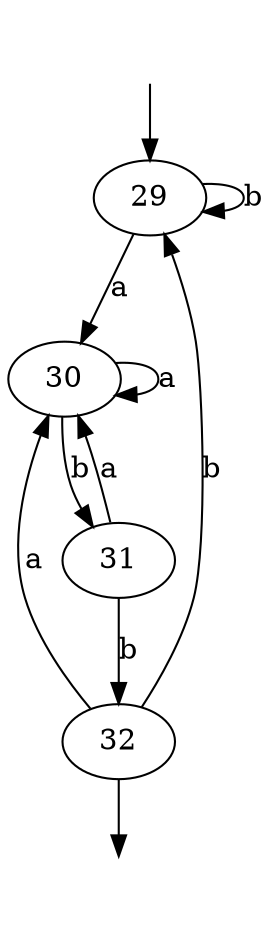 digraph FSM {
In [shape=none fontcolor=white]
In -> 29
Out32 [shape=none fontcolor=white]
32 -> Out32
32 -> 30 [label="a"]
29 -> 30 [label="a"]
30 -> 30 [label="a"]
30 -> 31 [label="b"]
31 -> 30 [label="a"]
32 -> 29 [label="b"]
29 -> 29 [label="b"]
31 -> 32 [label="b"]
}
